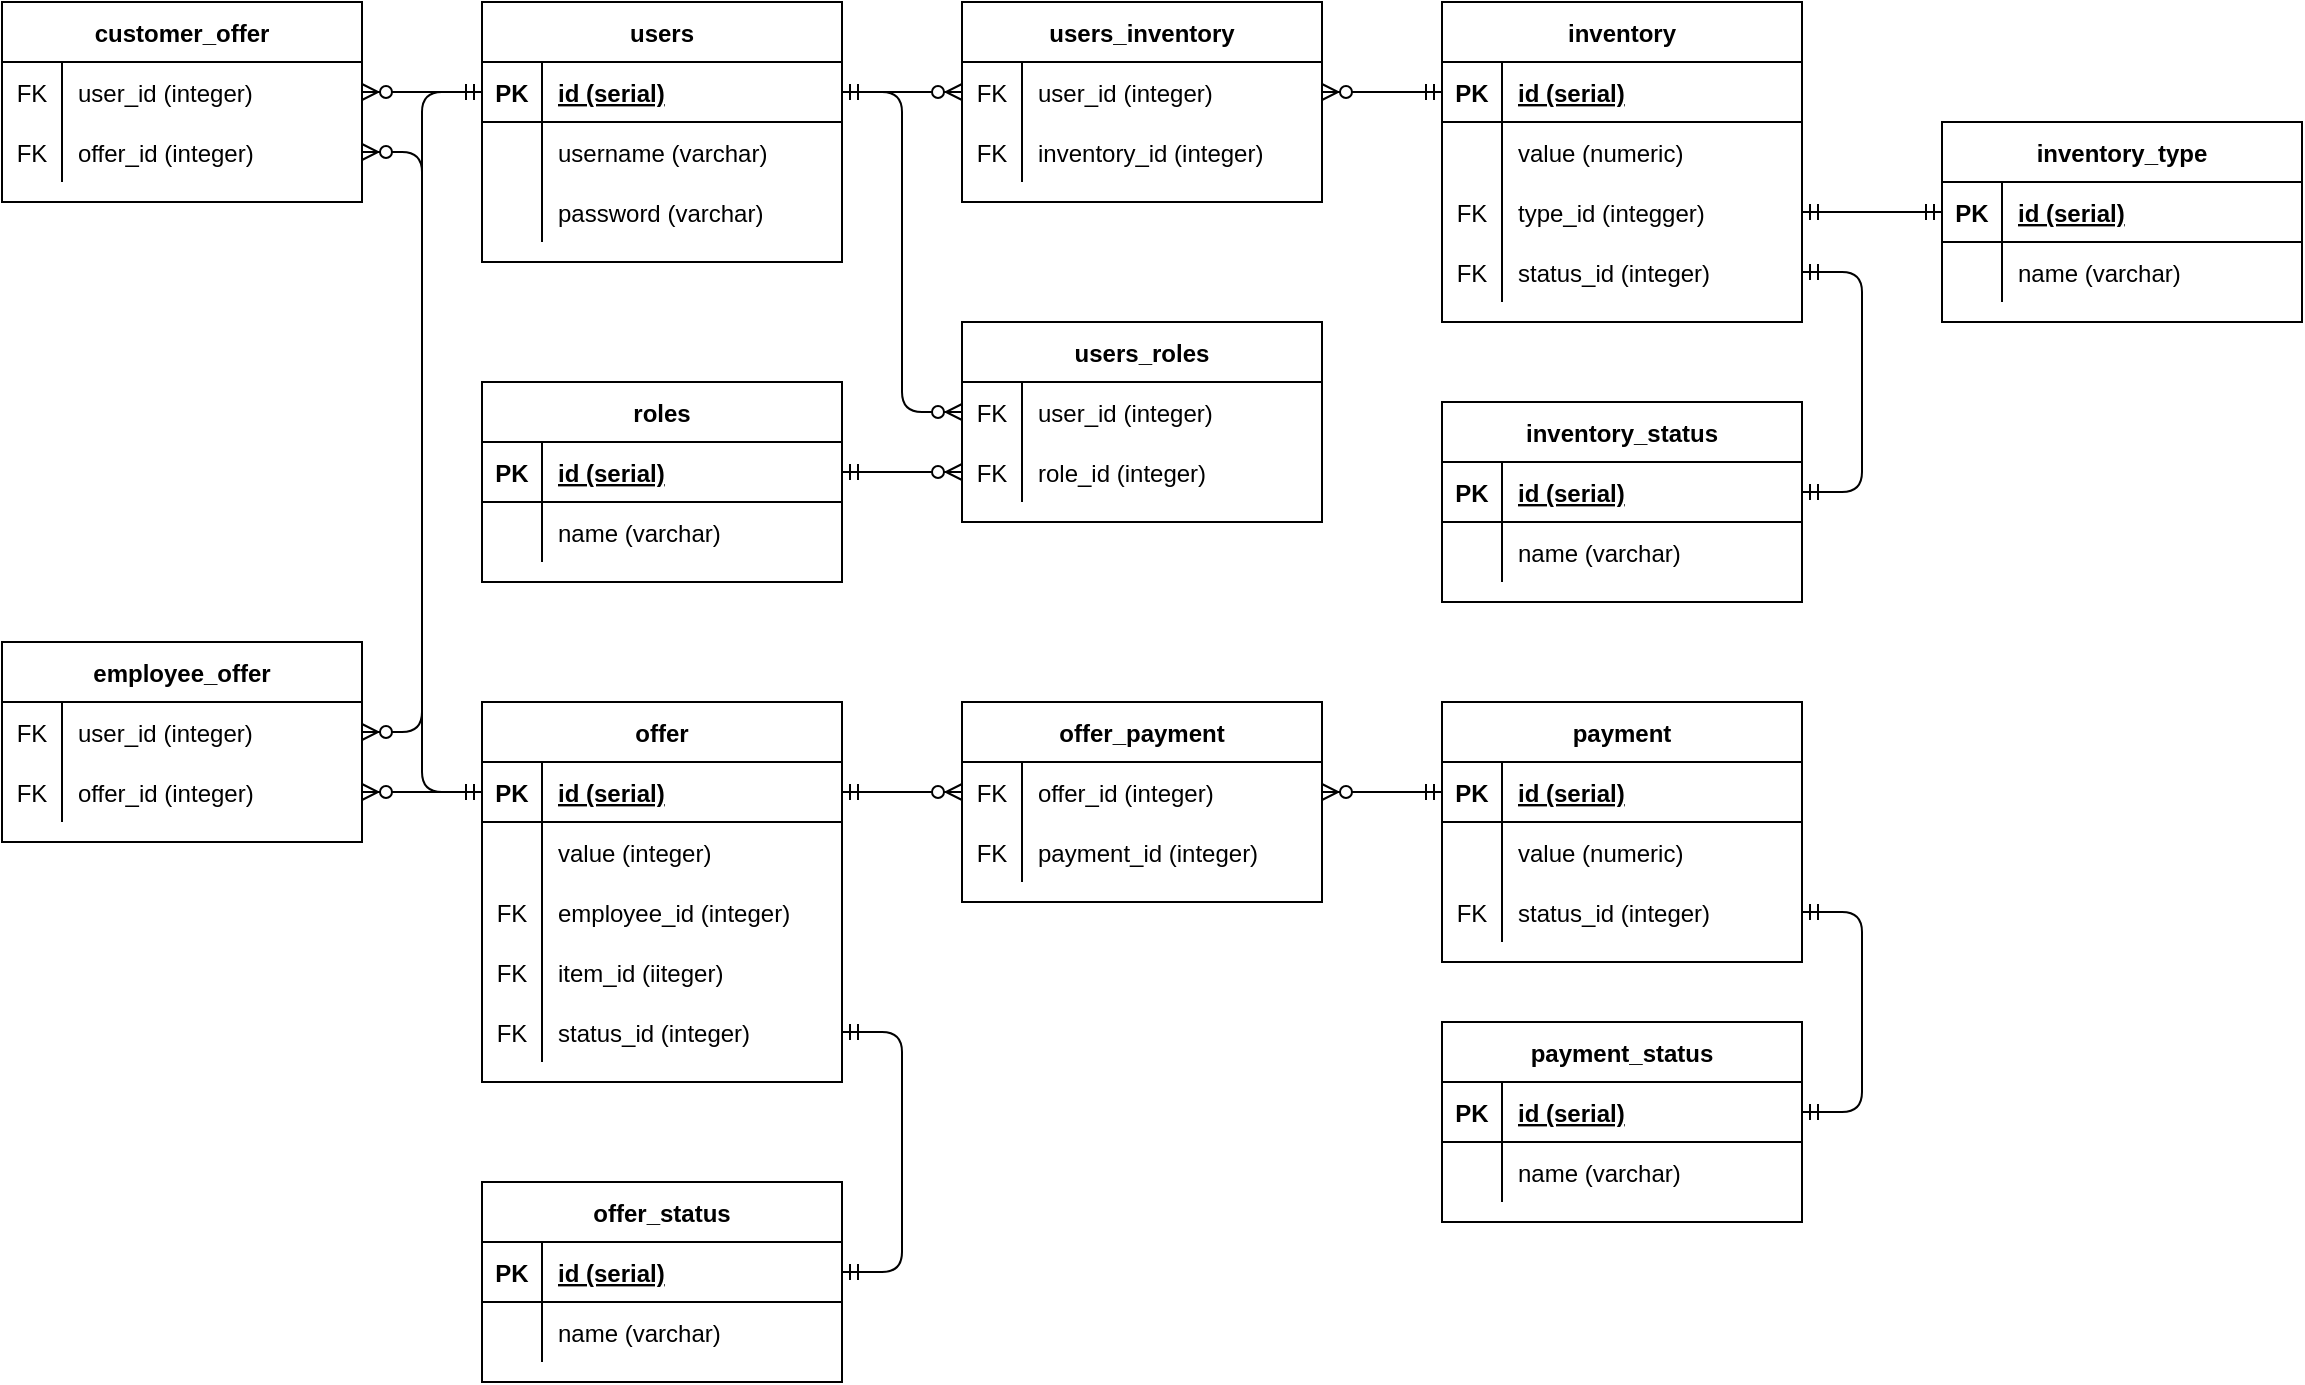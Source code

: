 <mxfile version="13.9.9" type="device"><diagram id="8Xgx1UKXCsYwZqs-Gq7B" name="Page-1"><mxGraphModel dx="2128" dy="995" grid="1" gridSize="10" guides="1" tooltips="1" connect="1" arrows="1" fold="1" page="1" pageScale="1" pageWidth="850" pageHeight="1100" math="0" shadow="0"><root><mxCell id="0"/><mxCell id="1" parent="0"/><mxCell id="dxDLZrmnJ3thYrJja7CT-1" value="users" style="shape=table;startSize=30;container=1;collapsible=1;childLayout=tableLayout;fixedRows=1;rowLines=0;fontStyle=1;align=center;resizeLast=1;" parent="1" vertex="1"><mxGeometry x="-160" y="40" width="180" height="130" as="geometry"/></mxCell><mxCell id="dxDLZrmnJ3thYrJja7CT-2" value="" style="shape=partialRectangle;collapsible=0;dropTarget=0;pointerEvents=0;fillColor=none;top=0;left=0;bottom=1;right=0;points=[[0,0.5],[1,0.5]];portConstraint=eastwest;" parent="dxDLZrmnJ3thYrJja7CT-1" vertex="1"><mxGeometry y="30" width="180" height="30" as="geometry"/></mxCell><mxCell id="dxDLZrmnJ3thYrJja7CT-3" value="PK" style="shape=partialRectangle;connectable=0;fillColor=none;top=0;left=0;bottom=0;right=0;fontStyle=1;overflow=hidden;" parent="dxDLZrmnJ3thYrJja7CT-2" vertex="1"><mxGeometry width="30" height="30" as="geometry"/></mxCell><mxCell id="dxDLZrmnJ3thYrJja7CT-4" value="id (serial)" style="shape=partialRectangle;connectable=0;fillColor=none;top=0;left=0;bottom=0;right=0;align=left;spacingLeft=6;fontStyle=5;overflow=hidden;" parent="dxDLZrmnJ3thYrJja7CT-2" vertex="1"><mxGeometry x="30" width="150" height="30" as="geometry"/></mxCell><mxCell id="dxDLZrmnJ3thYrJja7CT-5" value="" style="shape=partialRectangle;collapsible=0;dropTarget=0;pointerEvents=0;fillColor=none;top=0;left=0;bottom=0;right=0;points=[[0,0.5],[1,0.5]];portConstraint=eastwest;" parent="dxDLZrmnJ3thYrJja7CT-1" vertex="1"><mxGeometry y="60" width="180" height="30" as="geometry"/></mxCell><mxCell id="dxDLZrmnJ3thYrJja7CT-6" value="" style="shape=partialRectangle;connectable=0;fillColor=none;top=0;left=0;bottom=0;right=0;editable=1;overflow=hidden;" parent="dxDLZrmnJ3thYrJja7CT-5" vertex="1"><mxGeometry width="30" height="30" as="geometry"/></mxCell><mxCell id="dxDLZrmnJ3thYrJja7CT-7" value="username (varchar)" style="shape=partialRectangle;connectable=0;fillColor=none;top=0;left=0;bottom=0;right=0;align=left;spacingLeft=6;overflow=hidden;" parent="dxDLZrmnJ3thYrJja7CT-5" vertex="1"><mxGeometry x="30" width="150" height="30" as="geometry"/></mxCell><mxCell id="dxDLZrmnJ3thYrJja7CT-8" value="" style="shape=partialRectangle;collapsible=0;dropTarget=0;pointerEvents=0;fillColor=none;top=0;left=0;bottom=0;right=0;points=[[0,0.5],[1,0.5]];portConstraint=eastwest;" parent="dxDLZrmnJ3thYrJja7CT-1" vertex="1"><mxGeometry y="90" width="180" height="30" as="geometry"/></mxCell><mxCell id="dxDLZrmnJ3thYrJja7CT-9" value="" style="shape=partialRectangle;connectable=0;fillColor=none;top=0;left=0;bottom=0;right=0;editable=1;overflow=hidden;" parent="dxDLZrmnJ3thYrJja7CT-8" vertex="1"><mxGeometry width="30" height="30" as="geometry"/></mxCell><mxCell id="dxDLZrmnJ3thYrJja7CT-10" value="password (varchar)" style="shape=partialRectangle;connectable=0;fillColor=none;top=0;left=0;bottom=0;right=0;align=left;spacingLeft=6;overflow=hidden;" parent="dxDLZrmnJ3thYrJja7CT-8" vertex="1"><mxGeometry x="30" width="150" height="30" as="geometry"/></mxCell><mxCell id="dxDLZrmnJ3thYrJja7CT-14" value="inventory" style="shape=table;startSize=30;container=1;collapsible=1;childLayout=tableLayout;fixedRows=1;rowLines=0;fontStyle=1;align=center;resizeLast=1;" parent="1" vertex="1"><mxGeometry x="320" y="40" width="180" height="160" as="geometry"/></mxCell><mxCell id="dxDLZrmnJ3thYrJja7CT-15" value="" style="shape=partialRectangle;collapsible=0;dropTarget=0;pointerEvents=0;fillColor=none;top=0;left=0;bottom=1;right=0;points=[[0,0.5],[1,0.5]];portConstraint=eastwest;" parent="dxDLZrmnJ3thYrJja7CT-14" vertex="1"><mxGeometry y="30" width="180" height="30" as="geometry"/></mxCell><mxCell id="dxDLZrmnJ3thYrJja7CT-16" value="PK" style="shape=partialRectangle;connectable=0;fillColor=none;top=0;left=0;bottom=0;right=0;fontStyle=1;overflow=hidden;" parent="dxDLZrmnJ3thYrJja7CT-15" vertex="1"><mxGeometry width="30" height="30" as="geometry"/></mxCell><mxCell id="dxDLZrmnJ3thYrJja7CT-17" value="id (serial)" style="shape=partialRectangle;connectable=0;fillColor=none;top=0;left=0;bottom=0;right=0;align=left;spacingLeft=6;fontStyle=5;overflow=hidden;" parent="dxDLZrmnJ3thYrJja7CT-15" vertex="1"><mxGeometry x="30" width="150" height="30" as="geometry"/></mxCell><mxCell id="dxDLZrmnJ3thYrJja7CT-24" value="" style="shape=partialRectangle;collapsible=0;dropTarget=0;pointerEvents=0;fillColor=none;top=0;left=0;bottom=0;right=0;points=[[0,0.5],[1,0.5]];portConstraint=eastwest;" parent="dxDLZrmnJ3thYrJja7CT-14" vertex="1"><mxGeometry y="60" width="180" height="30" as="geometry"/></mxCell><mxCell id="dxDLZrmnJ3thYrJja7CT-25" value="" style="shape=partialRectangle;connectable=0;fillColor=none;top=0;left=0;bottom=0;right=0;editable=1;overflow=hidden;" parent="dxDLZrmnJ3thYrJja7CT-24" vertex="1"><mxGeometry width="30" height="30" as="geometry"/></mxCell><mxCell id="dxDLZrmnJ3thYrJja7CT-26" value="value (numeric)" style="shape=partialRectangle;connectable=0;fillColor=none;top=0;left=0;bottom=0;right=0;align=left;spacingLeft=6;overflow=hidden;" parent="dxDLZrmnJ3thYrJja7CT-24" vertex="1"><mxGeometry x="30" width="150" height="30" as="geometry"/></mxCell><mxCell id="dxDLZrmnJ3thYrJja7CT-18" value="" style="shape=partialRectangle;collapsible=0;dropTarget=0;pointerEvents=0;fillColor=none;top=0;left=0;bottom=0;right=0;points=[[0,0.5],[1,0.5]];portConstraint=eastwest;" parent="dxDLZrmnJ3thYrJja7CT-14" vertex="1"><mxGeometry y="90" width="180" height="30" as="geometry"/></mxCell><mxCell id="dxDLZrmnJ3thYrJja7CT-19" value="FK" style="shape=partialRectangle;connectable=0;fillColor=none;top=0;left=0;bottom=0;right=0;editable=1;overflow=hidden;" parent="dxDLZrmnJ3thYrJja7CT-18" vertex="1"><mxGeometry width="30" height="30" as="geometry"/></mxCell><mxCell id="dxDLZrmnJ3thYrJja7CT-20" value="type_id (integger)" style="shape=partialRectangle;connectable=0;fillColor=none;top=0;left=0;bottom=0;right=0;align=left;spacingLeft=6;overflow=hidden;" parent="dxDLZrmnJ3thYrJja7CT-18" vertex="1"><mxGeometry x="30" width="150" height="30" as="geometry"/></mxCell><mxCell id="dxDLZrmnJ3thYrJja7CT-191" value="" style="shape=partialRectangle;collapsible=0;dropTarget=0;pointerEvents=0;fillColor=none;top=0;left=0;bottom=0;right=0;points=[[0,0.5],[1,0.5]];portConstraint=eastwest;" parent="dxDLZrmnJ3thYrJja7CT-14" vertex="1"><mxGeometry y="120" width="180" height="30" as="geometry"/></mxCell><mxCell id="dxDLZrmnJ3thYrJja7CT-192" value="FK" style="shape=partialRectangle;connectable=0;fillColor=none;top=0;left=0;bottom=0;right=0;fontStyle=0;overflow=hidden;" parent="dxDLZrmnJ3thYrJja7CT-191" vertex="1"><mxGeometry width="30" height="30" as="geometry"/></mxCell><mxCell id="dxDLZrmnJ3thYrJja7CT-193" value="status_id (integer)" style="shape=partialRectangle;connectable=0;fillColor=none;top=0;left=0;bottom=0;right=0;align=left;spacingLeft=6;fontStyle=0;overflow=hidden;" parent="dxDLZrmnJ3thYrJja7CT-191" vertex="1"><mxGeometry x="30" width="150" height="30" as="geometry"/></mxCell><mxCell id="dxDLZrmnJ3thYrJja7CT-27" value="inventory_type" style="shape=table;startSize=30;container=1;collapsible=1;childLayout=tableLayout;fixedRows=1;rowLines=0;fontStyle=1;align=center;resizeLast=1;" parent="1" vertex="1"><mxGeometry x="570" y="100" width="180" height="100" as="geometry"/></mxCell><mxCell id="dxDLZrmnJ3thYrJja7CT-28" value="" style="shape=partialRectangle;collapsible=0;dropTarget=0;pointerEvents=0;fillColor=none;top=0;left=0;bottom=1;right=0;points=[[0,0.5],[1,0.5]];portConstraint=eastwest;" parent="dxDLZrmnJ3thYrJja7CT-27" vertex="1"><mxGeometry y="30" width="180" height="30" as="geometry"/></mxCell><mxCell id="dxDLZrmnJ3thYrJja7CT-29" value="PK" style="shape=partialRectangle;connectable=0;fillColor=none;top=0;left=0;bottom=0;right=0;fontStyle=1;overflow=hidden;" parent="dxDLZrmnJ3thYrJja7CT-28" vertex="1"><mxGeometry width="30" height="30" as="geometry"/></mxCell><mxCell id="dxDLZrmnJ3thYrJja7CT-30" value="id (serial)" style="shape=partialRectangle;connectable=0;fillColor=none;top=0;left=0;bottom=0;right=0;align=left;spacingLeft=6;fontStyle=5;overflow=hidden;" parent="dxDLZrmnJ3thYrJja7CT-28" vertex="1"><mxGeometry x="30" width="150" height="30" as="geometry"/></mxCell><mxCell id="dxDLZrmnJ3thYrJja7CT-31" value="" style="shape=partialRectangle;collapsible=0;dropTarget=0;pointerEvents=0;fillColor=none;top=0;left=0;bottom=0;right=0;points=[[0,0.5],[1,0.5]];portConstraint=eastwest;" parent="dxDLZrmnJ3thYrJja7CT-27" vertex="1"><mxGeometry y="60" width="180" height="30" as="geometry"/></mxCell><mxCell id="dxDLZrmnJ3thYrJja7CT-32" value="" style="shape=partialRectangle;connectable=0;fillColor=none;top=0;left=0;bottom=0;right=0;editable=1;overflow=hidden;" parent="dxDLZrmnJ3thYrJja7CT-31" vertex="1"><mxGeometry width="30" height="30" as="geometry"/></mxCell><mxCell id="dxDLZrmnJ3thYrJja7CT-33" value="name (varchar)" style="shape=partialRectangle;connectable=0;fillColor=none;top=0;left=0;bottom=0;right=0;align=left;spacingLeft=6;overflow=hidden;" parent="dxDLZrmnJ3thYrJja7CT-31" vertex="1"><mxGeometry x="30" width="150" height="30" as="geometry"/></mxCell><mxCell id="dxDLZrmnJ3thYrJja7CT-44" value="" style="edgeStyle=entityRelationEdgeStyle;fontSize=12;html=1;endArrow=ERmandOne;startArrow=ERmandOne;" parent="1" source="dxDLZrmnJ3thYrJja7CT-18" target="dxDLZrmnJ3thYrJja7CT-28" edge="1"><mxGeometry width="100" height="100" relative="1" as="geometry"><mxPoint x="570" y="340" as="sourcePoint"/><mxPoint x="670" y="240" as="targetPoint"/></mxGeometry></mxCell><mxCell id="dxDLZrmnJ3thYrJja7CT-78" value="roles" style="shape=table;startSize=30;container=1;collapsible=1;childLayout=tableLayout;fixedRows=1;rowLines=0;fontStyle=1;align=center;resizeLast=1;" parent="1" vertex="1"><mxGeometry x="-160" y="230" width="180" height="100" as="geometry"/></mxCell><mxCell id="dxDLZrmnJ3thYrJja7CT-79" value="" style="shape=partialRectangle;collapsible=0;dropTarget=0;pointerEvents=0;fillColor=none;top=0;left=0;bottom=1;right=0;points=[[0,0.5],[1,0.5]];portConstraint=eastwest;" parent="dxDLZrmnJ3thYrJja7CT-78" vertex="1"><mxGeometry y="30" width="180" height="30" as="geometry"/></mxCell><mxCell id="dxDLZrmnJ3thYrJja7CT-80" value="PK" style="shape=partialRectangle;connectable=0;fillColor=none;top=0;left=0;bottom=0;right=0;fontStyle=1;overflow=hidden;" parent="dxDLZrmnJ3thYrJja7CT-79" vertex="1"><mxGeometry width="30" height="30" as="geometry"/></mxCell><mxCell id="dxDLZrmnJ3thYrJja7CT-81" value="id (serial)" style="shape=partialRectangle;connectable=0;fillColor=none;top=0;left=0;bottom=0;right=0;align=left;spacingLeft=6;fontStyle=5;overflow=hidden;" parent="dxDLZrmnJ3thYrJja7CT-79" vertex="1"><mxGeometry x="30" width="150" height="30" as="geometry"/></mxCell><mxCell id="dxDLZrmnJ3thYrJja7CT-82" value="" style="shape=partialRectangle;collapsible=0;dropTarget=0;pointerEvents=0;fillColor=none;top=0;left=0;bottom=0;right=0;points=[[0,0.5],[1,0.5]];portConstraint=eastwest;" parent="dxDLZrmnJ3thYrJja7CT-78" vertex="1"><mxGeometry y="60" width="180" height="30" as="geometry"/></mxCell><mxCell id="dxDLZrmnJ3thYrJja7CT-83" value="" style="shape=partialRectangle;connectable=0;fillColor=none;top=0;left=0;bottom=0;right=0;editable=1;overflow=hidden;" parent="dxDLZrmnJ3thYrJja7CT-82" vertex="1"><mxGeometry width="30" height="30" as="geometry"/></mxCell><mxCell id="dxDLZrmnJ3thYrJja7CT-84" value="name (varchar)" style="shape=partialRectangle;connectable=0;fillColor=none;top=0;left=0;bottom=0;right=0;align=left;spacingLeft=6;overflow=hidden;" parent="dxDLZrmnJ3thYrJja7CT-82" vertex="1"><mxGeometry x="30" width="150" height="30" as="geometry"/></mxCell><mxCell id="dxDLZrmnJ3thYrJja7CT-91" value="offer" style="shape=table;startSize=30;container=1;collapsible=1;childLayout=tableLayout;fixedRows=1;rowLines=0;fontStyle=1;align=center;resizeLast=1;" parent="1" vertex="1"><mxGeometry x="-160" y="390" width="180" height="190" as="geometry"/></mxCell><mxCell id="dxDLZrmnJ3thYrJja7CT-92" value="" style="shape=partialRectangle;collapsible=0;dropTarget=0;pointerEvents=0;fillColor=none;top=0;left=0;bottom=1;right=0;points=[[0,0.5],[1,0.5]];portConstraint=eastwest;" parent="dxDLZrmnJ3thYrJja7CT-91" vertex="1"><mxGeometry y="30" width="180" height="30" as="geometry"/></mxCell><mxCell id="dxDLZrmnJ3thYrJja7CT-93" value="PK" style="shape=partialRectangle;connectable=0;fillColor=none;top=0;left=0;bottom=0;right=0;fontStyle=1;overflow=hidden;" parent="dxDLZrmnJ3thYrJja7CT-92" vertex="1"><mxGeometry width="30" height="30" as="geometry"/></mxCell><mxCell id="dxDLZrmnJ3thYrJja7CT-94" value="id (serial)" style="shape=partialRectangle;connectable=0;fillColor=none;top=0;left=0;bottom=0;right=0;align=left;spacingLeft=6;fontStyle=5;overflow=hidden;" parent="dxDLZrmnJ3thYrJja7CT-92" vertex="1"><mxGeometry x="30" width="150" height="30" as="geometry"/></mxCell><mxCell id="dxDLZrmnJ3thYrJja7CT-105" value="" style="shape=partialRectangle;collapsible=0;dropTarget=0;pointerEvents=0;fillColor=none;top=0;left=0;bottom=0;right=0;points=[[0,0.5],[1,0.5]];portConstraint=eastwest;" parent="dxDLZrmnJ3thYrJja7CT-91" vertex="1"><mxGeometry y="60" width="180" height="30" as="geometry"/></mxCell><mxCell id="dxDLZrmnJ3thYrJja7CT-106" value="" style="shape=partialRectangle;connectable=0;fillColor=none;top=0;left=0;bottom=0;right=0;fontStyle=0;overflow=hidden;" parent="dxDLZrmnJ3thYrJja7CT-105" vertex="1"><mxGeometry width="30" height="30" as="geometry"/></mxCell><mxCell id="dxDLZrmnJ3thYrJja7CT-107" value="value (integer)" style="shape=partialRectangle;connectable=0;fillColor=none;top=0;left=0;bottom=0;right=0;align=left;spacingLeft=6;fontStyle=0;overflow=hidden;" parent="dxDLZrmnJ3thYrJja7CT-105" vertex="1"><mxGeometry x="30" width="150" height="30" as="geometry"/></mxCell><mxCell id="dxDLZrmnJ3thYrJja7CT-95" value="" style="shape=partialRectangle;collapsible=0;dropTarget=0;pointerEvents=0;fillColor=none;top=0;left=0;bottom=0;right=0;points=[[0,0.5],[1,0.5]];portConstraint=eastwest;" parent="dxDLZrmnJ3thYrJja7CT-91" vertex="1"><mxGeometry y="90" width="180" height="30" as="geometry"/></mxCell><mxCell id="dxDLZrmnJ3thYrJja7CT-96" value="FK" style="shape=partialRectangle;connectable=0;fillColor=none;top=0;left=0;bottom=0;right=0;editable=1;overflow=hidden;" parent="dxDLZrmnJ3thYrJja7CT-95" vertex="1"><mxGeometry width="30" height="30" as="geometry"/></mxCell><mxCell id="dxDLZrmnJ3thYrJja7CT-97" value="employee_id (integer)" style="shape=partialRectangle;connectable=0;fillColor=none;top=0;left=0;bottom=0;right=0;align=left;spacingLeft=6;overflow=hidden;" parent="dxDLZrmnJ3thYrJja7CT-95" vertex="1"><mxGeometry x="30" width="150" height="30" as="geometry"/></mxCell><mxCell id="dxDLZrmnJ3thYrJja7CT-98" value="" style="shape=partialRectangle;collapsible=0;dropTarget=0;pointerEvents=0;fillColor=none;top=0;left=0;bottom=0;right=0;points=[[0,0.5],[1,0.5]];portConstraint=eastwest;" parent="dxDLZrmnJ3thYrJja7CT-91" vertex="1"><mxGeometry y="120" width="180" height="30" as="geometry"/></mxCell><mxCell id="dxDLZrmnJ3thYrJja7CT-99" value="FK" style="shape=partialRectangle;connectable=0;fillColor=none;top=0;left=0;bottom=0;right=0;editable=1;overflow=hidden;" parent="dxDLZrmnJ3thYrJja7CT-98" vertex="1"><mxGeometry width="30" height="30" as="geometry"/></mxCell><mxCell id="dxDLZrmnJ3thYrJja7CT-100" value="item_id (iiteger)" style="shape=partialRectangle;connectable=0;fillColor=none;top=0;left=0;bottom=0;right=0;align=left;spacingLeft=6;overflow=hidden;" parent="dxDLZrmnJ3thYrJja7CT-98" vertex="1"><mxGeometry x="30" width="150" height="30" as="geometry"/></mxCell><mxCell id="dxDLZrmnJ3thYrJja7CT-134" value="" style="shape=partialRectangle;collapsible=0;dropTarget=0;pointerEvents=0;fillColor=none;top=0;left=0;bottom=0;right=0;points=[[0,0.5],[1,0.5]];portConstraint=eastwest;" parent="dxDLZrmnJ3thYrJja7CT-91" vertex="1"><mxGeometry y="150" width="180" height="30" as="geometry"/></mxCell><mxCell id="dxDLZrmnJ3thYrJja7CT-135" value="FK" style="shape=partialRectangle;connectable=0;fillColor=none;top=0;left=0;bottom=0;right=0;fontStyle=0;overflow=hidden;" parent="dxDLZrmnJ3thYrJja7CT-134" vertex="1"><mxGeometry width="30" height="30" as="geometry"/></mxCell><mxCell id="dxDLZrmnJ3thYrJja7CT-136" value="status_id (integer)" style="shape=partialRectangle;connectable=0;fillColor=none;top=0;left=0;bottom=0;right=0;align=left;spacingLeft=6;fontStyle=0;overflow=hidden;" parent="dxDLZrmnJ3thYrJja7CT-134" vertex="1"><mxGeometry x="30" width="150" height="30" as="geometry"/></mxCell><mxCell id="dxDLZrmnJ3thYrJja7CT-108" value="payment" style="shape=table;startSize=30;container=1;collapsible=1;childLayout=tableLayout;fixedRows=1;rowLines=0;fontStyle=1;align=center;resizeLast=1;" parent="1" vertex="1"><mxGeometry x="320" y="390" width="180" height="130" as="geometry"/></mxCell><mxCell id="dxDLZrmnJ3thYrJja7CT-109" value="" style="shape=partialRectangle;collapsible=0;dropTarget=0;pointerEvents=0;fillColor=none;top=0;left=0;bottom=1;right=0;points=[[0,0.5],[1,0.5]];portConstraint=eastwest;" parent="dxDLZrmnJ3thYrJja7CT-108" vertex="1"><mxGeometry y="30" width="180" height="30" as="geometry"/></mxCell><mxCell id="dxDLZrmnJ3thYrJja7CT-110" value="PK" style="shape=partialRectangle;connectable=0;fillColor=none;top=0;left=0;bottom=0;right=0;fontStyle=1;overflow=hidden;" parent="dxDLZrmnJ3thYrJja7CT-109" vertex="1"><mxGeometry width="30" height="30" as="geometry"/></mxCell><mxCell id="dxDLZrmnJ3thYrJja7CT-111" value="id (serial)" style="shape=partialRectangle;connectable=0;fillColor=none;top=0;left=0;bottom=0;right=0;align=left;spacingLeft=6;fontStyle=5;overflow=hidden;" parent="dxDLZrmnJ3thYrJja7CT-109" vertex="1"><mxGeometry x="30" width="150" height="30" as="geometry"/></mxCell><mxCell id="dxDLZrmnJ3thYrJja7CT-115" value="" style="shape=partialRectangle;collapsible=0;dropTarget=0;pointerEvents=0;fillColor=none;top=0;left=0;bottom=0;right=0;points=[[0,0.5],[1,0.5]];portConstraint=eastwest;" parent="dxDLZrmnJ3thYrJja7CT-108" vertex="1"><mxGeometry y="60" width="180" height="30" as="geometry"/></mxCell><mxCell id="dxDLZrmnJ3thYrJja7CT-116" value="" style="shape=partialRectangle;connectable=0;fillColor=none;top=0;left=0;bottom=0;right=0;editable=1;overflow=hidden;" parent="dxDLZrmnJ3thYrJja7CT-115" vertex="1"><mxGeometry width="30" height="30" as="geometry"/></mxCell><mxCell id="dxDLZrmnJ3thYrJja7CT-117" value="value (numeric)" style="shape=partialRectangle;connectable=0;fillColor=none;top=0;left=0;bottom=0;right=0;align=left;spacingLeft=6;overflow=hidden;" parent="dxDLZrmnJ3thYrJja7CT-115" vertex="1"><mxGeometry x="30" width="150" height="30" as="geometry"/></mxCell><mxCell id="dxDLZrmnJ3thYrJja7CT-170" value="" style="shape=partialRectangle;collapsible=0;dropTarget=0;pointerEvents=0;fillColor=none;top=0;left=0;bottom=0;right=0;points=[[0,0.5],[1,0.5]];portConstraint=eastwest;" parent="dxDLZrmnJ3thYrJja7CT-108" vertex="1"><mxGeometry y="90" width="180" height="30" as="geometry"/></mxCell><mxCell id="dxDLZrmnJ3thYrJja7CT-171" value="FK" style="shape=partialRectangle;connectable=0;fillColor=none;top=0;left=0;bottom=0;right=0;fontStyle=0;overflow=hidden;" parent="dxDLZrmnJ3thYrJja7CT-170" vertex="1"><mxGeometry width="30" height="30" as="geometry"/></mxCell><mxCell id="dxDLZrmnJ3thYrJja7CT-172" value="status_id (integer)" style="shape=partialRectangle;connectable=0;fillColor=none;top=0;left=0;bottom=0;right=0;align=left;spacingLeft=6;fontStyle=0;overflow=hidden;" parent="dxDLZrmnJ3thYrJja7CT-170" vertex="1"><mxGeometry x="30" width="150" height="30" as="geometry"/></mxCell><mxCell id="dxDLZrmnJ3thYrJja7CT-121" value="offer_status" style="shape=table;startSize=30;container=1;collapsible=1;childLayout=tableLayout;fixedRows=1;rowLines=0;fontStyle=1;align=center;resizeLast=1;" parent="1" vertex="1"><mxGeometry x="-160" y="630" width="180" height="100" as="geometry"/></mxCell><mxCell id="dxDLZrmnJ3thYrJja7CT-122" value="" style="shape=partialRectangle;collapsible=0;dropTarget=0;pointerEvents=0;fillColor=none;top=0;left=0;bottom=1;right=0;points=[[0,0.5],[1,0.5]];portConstraint=eastwest;" parent="dxDLZrmnJ3thYrJja7CT-121" vertex="1"><mxGeometry y="30" width="180" height="30" as="geometry"/></mxCell><mxCell id="dxDLZrmnJ3thYrJja7CT-123" value="PK" style="shape=partialRectangle;connectable=0;fillColor=none;top=0;left=0;bottom=0;right=0;fontStyle=1;overflow=hidden;" parent="dxDLZrmnJ3thYrJja7CT-122" vertex="1"><mxGeometry width="30" height="30" as="geometry"/></mxCell><mxCell id="dxDLZrmnJ3thYrJja7CT-124" value="id (serial)" style="shape=partialRectangle;connectable=0;fillColor=none;top=0;left=0;bottom=0;right=0;align=left;spacingLeft=6;fontStyle=5;overflow=hidden;" parent="dxDLZrmnJ3thYrJja7CT-122" vertex="1"><mxGeometry x="30" width="150" height="30" as="geometry"/></mxCell><mxCell id="dxDLZrmnJ3thYrJja7CT-125" value="" style="shape=partialRectangle;collapsible=0;dropTarget=0;pointerEvents=0;fillColor=none;top=0;left=0;bottom=0;right=0;points=[[0,0.5],[1,0.5]];portConstraint=eastwest;" parent="dxDLZrmnJ3thYrJja7CT-121" vertex="1"><mxGeometry y="60" width="180" height="30" as="geometry"/></mxCell><mxCell id="dxDLZrmnJ3thYrJja7CT-126" value="" style="shape=partialRectangle;connectable=0;fillColor=none;top=0;left=0;bottom=0;right=0;editable=1;overflow=hidden;" parent="dxDLZrmnJ3thYrJja7CT-125" vertex="1"><mxGeometry width="30" height="30" as="geometry"/></mxCell><mxCell id="dxDLZrmnJ3thYrJja7CT-127" value="name (varchar)" style="shape=partialRectangle;connectable=0;fillColor=none;top=0;left=0;bottom=0;right=0;align=left;spacingLeft=6;overflow=hidden;" parent="dxDLZrmnJ3thYrJja7CT-125" vertex="1"><mxGeometry x="30" width="150" height="30" as="geometry"/></mxCell><mxCell id="dxDLZrmnJ3thYrJja7CT-137" value="" style="edgeStyle=entityRelationEdgeStyle;fontSize=12;html=1;endArrow=ERmandOne;startArrow=ERmandOne;" parent="1" source="dxDLZrmnJ3thYrJja7CT-122" target="dxDLZrmnJ3thYrJja7CT-134" edge="1"><mxGeometry width="100" height="100" relative="1" as="geometry"><mxPoint x="100" y="690" as="sourcePoint"/><mxPoint x="200" y="590" as="targetPoint"/></mxGeometry></mxCell><mxCell id="dxDLZrmnJ3thYrJja7CT-138" value="users_roles" style="shape=table;startSize=30;container=1;collapsible=1;childLayout=tableLayout;fixedRows=1;rowLines=0;fontStyle=1;align=center;resizeLast=1;" parent="1" vertex="1"><mxGeometry x="80" y="200" width="180" height="100" as="geometry"><mxRectangle x="240" y="160" width="90" height="30" as="alternateBounds"/></mxGeometry></mxCell><mxCell id="dxDLZrmnJ3thYrJja7CT-142" value="" style="shape=partialRectangle;collapsible=0;dropTarget=0;pointerEvents=0;fillColor=none;top=0;left=0;bottom=0;right=0;points=[[0,0.5],[1,0.5]];portConstraint=eastwest;" parent="dxDLZrmnJ3thYrJja7CT-138" vertex="1"><mxGeometry y="30" width="180" height="30" as="geometry"/></mxCell><mxCell id="dxDLZrmnJ3thYrJja7CT-143" value="FK" style="shape=partialRectangle;connectable=0;fillColor=none;top=0;left=0;bottom=0;right=0;editable=1;overflow=hidden;" parent="dxDLZrmnJ3thYrJja7CT-142" vertex="1"><mxGeometry width="30" height="30" as="geometry"/></mxCell><mxCell id="dxDLZrmnJ3thYrJja7CT-144" value="user_id (integer)" style="shape=partialRectangle;connectable=0;fillColor=none;top=0;left=0;bottom=0;right=0;align=left;spacingLeft=6;overflow=hidden;" parent="dxDLZrmnJ3thYrJja7CT-142" vertex="1"><mxGeometry x="30" width="150" height="30" as="geometry"/></mxCell><mxCell id="dxDLZrmnJ3thYrJja7CT-145" value="" style="shape=partialRectangle;collapsible=0;dropTarget=0;pointerEvents=0;fillColor=none;top=0;left=0;bottom=0;right=0;points=[[0,0.5],[1,0.5]];portConstraint=eastwest;" parent="dxDLZrmnJ3thYrJja7CT-138" vertex="1"><mxGeometry y="60" width="180" height="30" as="geometry"/></mxCell><mxCell id="dxDLZrmnJ3thYrJja7CT-146" value="FK" style="shape=partialRectangle;connectable=0;fillColor=none;top=0;left=0;bottom=0;right=0;editable=1;overflow=hidden;" parent="dxDLZrmnJ3thYrJja7CT-145" vertex="1"><mxGeometry width="30" height="30" as="geometry"/></mxCell><mxCell id="dxDLZrmnJ3thYrJja7CT-147" value="role_id (integer)" style="shape=partialRectangle;connectable=0;fillColor=none;top=0;left=0;bottom=0;right=0;align=left;spacingLeft=6;overflow=hidden;" parent="dxDLZrmnJ3thYrJja7CT-145" vertex="1"><mxGeometry x="30" width="150" height="30" as="geometry"/></mxCell><mxCell id="dxDLZrmnJ3thYrJja7CT-153" value="users_inventory" style="shape=table;startSize=30;container=1;collapsible=1;childLayout=tableLayout;fixedRows=1;rowLines=0;fontStyle=1;align=center;resizeLast=1;" parent="1" vertex="1"><mxGeometry x="80" y="40" width="180" height="100" as="geometry"/></mxCell><mxCell id="dxDLZrmnJ3thYrJja7CT-154" value="" style="shape=partialRectangle;collapsible=0;dropTarget=0;pointerEvents=0;fillColor=none;top=0;left=0;bottom=0;right=0;points=[[0,0.5],[1,0.5]];portConstraint=eastwest;" parent="dxDLZrmnJ3thYrJja7CT-153" vertex="1"><mxGeometry y="30" width="180" height="30" as="geometry"/></mxCell><mxCell id="dxDLZrmnJ3thYrJja7CT-155" value="FK" style="shape=partialRectangle;connectable=0;fillColor=none;top=0;left=0;bottom=0;right=0;editable=1;overflow=hidden;" parent="dxDLZrmnJ3thYrJja7CT-154" vertex="1"><mxGeometry width="30" height="30" as="geometry"/></mxCell><mxCell id="dxDLZrmnJ3thYrJja7CT-156" value="user_id (integer)" style="shape=partialRectangle;connectable=0;fillColor=none;top=0;left=0;bottom=0;right=0;align=left;spacingLeft=6;overflow=hidden;" parent="dxDLZrmnJ3thYrJja7CT-154" vertex="1"><mxGeometry x="30" width="150" height="30" as="geometry"/></mxCell><mxCell id="dxDLZrmnJ3thYrJja7CT-157" value="" style="shape=partialRectangle;collapsible=0;dropTarget=0;pointerEvents=0;fillColor=none;top=0;left=0;bottom=0;right=0;points=[[0,0.5],[1,0.5]];portConstraint=eastwest;" parent="dxDLZrmnJ3thYrJja7CT-153" vertex="1"><mxGeometry y="60" width="180" height="30" as="geometry"/></mxCell><mxCell id="dxDLZrmnJ3thYrJja7CT-158" value="FK" style="shape=partialRectangle;connectable=0;fillColor=none;top=0;left=0;bottom=0;right=0;editable=1;overflow=hidden;" parent="dxDLZrmnJ3thYrJja7CT-157" vertex="1"><mxGeometry width="30" height="30" as="geometry"/></mxCell><mxCell id="dxDLZrmnJ3thYrJja7CT-159" value="inventory_id (integer)" style="shape=partialRectangle;connectable=0;fillColor=none;top=0;left=0;bottom=0;right=0;align=left;spacingLeft=6;overflow=hidden;" parent="dxDLZrmnJ3thYrJja7CT-157" vertex="1"><mxGeometry x="30" width="150" height="30" as="geometry"/></mxCell><mxCell id="dxDLZrmnJ3thYrJja7CT-162" value="payment_status" style="shape=table;startSize=30;container=1;collapsible=1;childLayout=tableLayout;fixedRows=1;rowLines=0;fontStyle=1;align=center;resizeLast=1;" parent="1" vertex="1"><mxGeometry x="320" y="550" width="180" height="100" as="geometry"/></mxCell><mxCell id="dxDLZrmnJ3thYrJja7CT-163" value="" style="shape=partialRectangle;collapsible=0;dropTarget=0;pointerEvents=0;fillColor=none;top=0;left=0;bottom=1;right=0;points=[[0,0.5],[1,0.5]];portConstraint=eastwest;" parent="dxDLZrmnJ3thYrJja7CT-162" vertex="1"><mxGeometry y="30" width="180" height="30" as="geometry"/></mxCell><mxCell id="dxDLZrmnJ3thYrJja7CT-164" value="PK" style="shape=partialRectangle;connectable=0;fillColor=none;top=0;left=0;bottom=0;right=0;fontStyle=1;overflow=hidden;" parent="dxDLZrmnJ3thYrJja7CT-163" vertex="1"><mxGeometry width="30" height="30" as="geometry"/></mxCell><mxCell id="dxDLZrmnJ3thYrJja7CT-165" value="id (serial)" style="shape=partialRectangle;connectable=0;fillColor=none;top=0;left=0;bottom=0;right=0;align=left;spacingLeft=6;fontStyle=5;overflow=hidden;" parent="dxDLZrmnJ3thYrJja7CT-163" vertex="1"><mxGeometry x="30" width="150" height="30" as="geometry"/></mxCell><mxCell id="dxDLZrmnJ3thYrJja7CT-166" value="" style="shape=partialRectangle;collapsible=0;dropTarget=0;pointerEvents=0;fillColor=none;top=0;left=0;bottom=0;right=0;points=[[0,0.5],[1,0.5]];portConstraint=eastwest;" parent="dxDLZrmnJ3thYrJja7CT-162" vertex="1"><mxGeometry y="60" width="180" height="30" as="geometry"/></mxCell><mxCell id="dxDLZrmnJ3thYrJja7CT-167" value="" style="shape=partialRectangle;connectable=0;fillColor=none;top=0;left=0;bottom=0;right=0;editable=1;overflow=hidden;" parent="dxDLZrmnJ3thYrJja7CT-166" vertex="1"><mxGeometry width="30" height="30" as="geometry"/></mxCell><mxCell id="dxDLZrmnJ3thYrJja7CT-168" value="name (varchar)" style="shape=partialRectangle;connectable=0;fillColor=none;top=0;left=0;bottom=0;right=0;align=left;spacingLeft=6;overflow=hidden;" parent="dxDLZrmnJ3thYrJja7CT-166" vertex="1"><mxGeometry x="30" width="150" height="30" as="geometry"/></mxCell><mxCell id="dxDLZrmnJ3thYrJja7CT-169" value="" style="edgeStyle=entityRelationEdgeStyle;fontSize=12;html=1;endArrow=ERmandOne;startArrow=ERmandOne;" parent="1" source="dxDLZrmnJ3thYrJja7CT-163" target="dxDLZrmnJ3thYrJja7CT-170" edge="1"><mxGeometry width="100" height="100" relative="1" as="geometry"><mxPoint x="500" y="590" as="sourcePoint"/><mxPoint x="560" y="450" as="targetPoint"/></mxGeometry></mxCell><mxCell id="dxDLZrmnJ3thYrJja7CT-174" value="inventory_status" style="shape=table;startSize=30;container=1;collapsible=1;childLayout=tableLayout;fixedRows=1;rowLines=0;fontStyle=1;align=center;resizeLast=1;" parent="1" vertex="1"><mxGeometry x="320" y="240" width="180" height="100" as="geometry"/></mxCell><mxCell id="dxDLZrmnJ3thYrJja7CT-175" value="" style="shape=partialRectangle;collapsible=0;dropTarget=0;pointerEvents=0;fillColor=none;top=0;left=0;bottom=1;right=0;points=[[0,0.5],[1,0.5]];portConstraint=eastwest;" parent="dxDLZrmnJ3thYrJja7CT-174" vertex="1"><mxGeometry y="30" width="180" height="30" as="geometry"/></mxCell><mxCell id="dxDLZrmnJ3thYrJja7CT-176" value="PK" style="shape=partialRectangle;connectable=0;fillColor=none;top=0;left=0;bottom=0;right=0;fontStyle=1;overflow=hidden;" parent="dxDLZrmnJ3thYrJja7CT-175" vertex="1"><mxGeometry width="30" height="30" as="geometry"/></mxCell><mxCell id="dxDLZrmnJ3thYrJja7CT-177" value="id (serial)" style="shape=partialRectangle;connectable=0;fillColor=none;top=0;left=0;bottom=0;right=0;align=left;spacingLeft=6;fontStyle=5;overflow=hidden;" parent="dxDLZrmnJ3thYrJja7CT-175" vertex="1"><mxGeometry x="30" width="150" height="30" as="geometry"/></mxCell><mxCell id="dxDLZrmnJ3thYrJja7CT-178" value="" style="shape=partialRectangle;collapsible=0;dropTarget=0;pointerEvents=0;fillColor=none;top=0;left=0;bottom=0;right=0;points=[[0,0.5],[1,0.5]];portConstraint=eastwest;" parent="dxDLZrmnJ3thYrJja7CT-174" vertex="1"><mxGeometry y="60" width="180" height="30" as="geometry"/></mxCell><mxCell id="dxDLZrmnJ3thYrJja7CT-179" value="" style="shape=partialRectangle;connectable=0;fillColor=none;top=0;left=0;bottom=0;right=0;editable=1;overflow=hidden;" parent="dxDLZrmnJ3thYrJja7CT-178" vertex="1"><mxGeometry width="30" height="30" as="geometry"/></mxCell><mxCell id="dxDLZrmnJ3thYrJja7CT-180" value="name (varchar)" style="shape=partialRectangle;connectable=0;fillColor=none;top=0;left=0;bottom=0;right=0;align=left;spacingLeft=6;overflow=hidden;" parent="dxDLZrmnJ3thYrJja7CT-178" vertex="1"><mxGeometry x="30" width="150" height="30" as="geometry"/></mxCell><mxCell id="dxDLZrmnJ3thYrJja7CT-194" value="" style="edgeStyle=entityRelationEdgeStyle;fontSize=12;html=1;endArrow=ERmandOne;startArrow=ERmandOne;" parent="1" source="dxDLZrmnJ3thYrJja7CT-175" target="dxDLZrmnJ3thYrJja7CT-191" edge="1"><mxGeometry width="100" height="100" relative="1" as="geometry"><mxPoint x="520" y="340" as="sourcePoint"/><mxPoint x="620" y="240" as="targetPoint"/></mxGeometry></mxCell><mxCell id="-hMgsIUaBeqqBrCQ78nR-1" value="offer_payment" style="shape=table;startSize=30;container=1;collapsible=1;childLayout=tableLayout;fixedRows=1;rowLines=0;fontStyle=1;align=center;resizeLast=1;" parent="1" vertex="1"><mxGeometry x="80" y="390" width="180" height="100" as="geometry"><mxRectangle x="240" y="160" width="90" height="30" as="alternateBounds"/></mxGeometry></mxCell><mxCell id="-hMgsIUaBeqqBrCQ78nR-2" value="" style="shape=partialRectangle;collapsible=0;dropTarget=0;pointerEvents=0;fillColor=none;top=0;left=0;bottom=0;right=0;points=[[0,0.5],[1,0.5]];portConstraint=eastwest;" parent="-hMgsIUaBeqqBrCQ78nR-1" vertex="1"><mxGeometry y="30" width="180" height="30" as="geometry"/></mxCell><mxCell id="-hMgsIUaBeqqBrCQ78nR-3" value="FK" style="shape=partialRectangle;connectable=0;fillColor=none;top=0;left=0;bottom=0;right=0;editable=1;overflow=hidden;" parent="-hMgsIUaBeqqBrCQ78nR-2" vertex="1"><mxGeometry width="30" height="30" as="geometry"/></mxCell><mxCell id="-hMgsIUaBeqqBrCQ78nR-4" value="offer_id (integer)" style="shape=partialRectangle;connectable=0;fillColor=none;top=0;left=0;bottom=0;right=0;align=left;spacingLeft=6;overflow=hidden;" parent="-hMgsIUaBeqqBrCQ78nR-2" vertex="1"><mxGeometry x="30" width="150" height="30" as="geometry"/></mxCell><mxCell id="-hMgsIUaBeqqBrCQ78nR-5" value="" style="shape=partialRectangle;collapsible=0;dropTarget=0;pointerEvents=0;fillColor=none;top=0;left=0;bottom=0;right=0;points=[[0,0.5],[1,0.5]];portConstraint=eastwest;" parent="-hMgsIUaBeqqBrCQ78nR-1" vertex="1"><mxGeometry y="60" width="180" height="30" as="geometry"/></mxCell><mxCell id="-hMgsIUaBeqqBrCQ78nR-6" value="FK" style="shape=partialRectangle;connectable=0;fillColor=none;top=0;left=0;bottom=0;right=0;editable=1;overflow=hidden;" parent="-hMgsIUaBeqqBrCQ78nR-5" vertex="1"><mxGeometry width="30" height="30" as="geometry"/></mxCell><mxCell id="-hMgsIUaBeqqBrCQ78nR-7" value="payment_id (integer)" style="shape=partialRectangle;connectable=0;fillColor=none;top=0;left=0;bottom=0;right=0;align=left;spacingLeft=6;overflow=hidden;" parent="-hMgsIUaBeqqBrCQ78nR-5" vertex="1"><mxGeometry x="30" width="150" height="30" as="geometry"/></mxCell><mxCell id="G0TiiO35H3gnk4Me50K8-1" value="customer_offer" style="shape=table;startSize=30;container=1;collapsible=1;childLayout=tableLayout;fixedRows=1;rowLines=0;fontStyle=1;align=center;resizeLast=1;" vertex="1" parent="1"><mxGeometry x="-400" y="40" width="180" height="100" as="geometry"><mxRectangle x="240" y="160" width="90" height="30" as="alternateBounds"/></mxGeometry></mxCell><mxCell id="G0TiiO35H3gnk4Me50K8-2" value="" style="shape=partialRectangle;collapsible=0;dropTarget=0;pointerEvents=0;fillColor=none;top=0;left=0;bottom=0;right=0;points=[[0,0.5],[1,0.5]];portConstraint=eastwest;" vertex="1" parent="G0TiiO35H3gnk4Me50K8-1"><mxGeometry y="30" width="180" height="30" as="geometry"/></mxCell><mxCell id="G0TiiO35H3gnk4Me50K8-3" value="FK" style="shape=partialRectangle;connectable=0;fillColor=none;top=0;left=0;bottom=0;right=0;editable=1;overflow=hidden;" vertex="1" parent="G0TiiO35H3gnk4Me50K8-2"><mxGeometry width="30" height="30" as="geometry"/></mxCell><mxCell id="G0TiiO35H3gnk4Me50K8-4" value="user_id (integer)" style="shape=partialRectangle;connectable=0;fillColor=none;top=0;left=0;bottom=0;right=0;align=left;spacingLeft=6;overflow=hidden;" vertex="1" parent="G0TiiO35H3gnk4Me50K8-2"><mxGeometry x="30" width="150" height="30" as="geometry"/></mxCell><mxCell id="G0TiiO35H3gnk4Me50K8-5" value="" style="shape=partialRectangle;collapsible=0;dropTarget=0;pointerEvents=0;fillColor=none;top=0;left=0;bottom=0;right=0;points=[[0,0.5],[1,0.5]];portConstraint=eastwest;" vertex="1" parent="G0TiiO35H3gnk4Me50K8-1"><mxGeometry y="60" width="180" height="30" as="geometry"/></mxCell><mxCell id="G0TiiO35H3gnk4Me50K8-6" value="FK" style="shape=partialRectangle;connectable=0;fillColor=none;top=0;left=0;bottom=0;right=0;editable=1;overflow=hidden;" vertex="1" parent="G0TiiO35H3gnk4Me50K8-5"><mxGeometry width="30" height="30" as="geometry"/></mxCell><mxCell id="G0TiiO35H3gnk4Me50K8-7" value="offer_id (integer)" style="shape=partialRectangle;connectable=0;fillColor=none;top=0;left=0;bottom=0;right=0;align=left;spacingLeft=6;overflow=hidden;" vertex="1" parent="G0TiiO35H3gnk4Me50K8-5"><mxGeometry x="30" width="150" height="30" as="geometry"/></mxCell><mxCell id="G0TiiO35H3gnk4Me50K8-8" value="" style="edgeStyle=entityRelationEdgeStyle;fontSize=12;html=1;endArrow=ERzeroToMany;startArrow=ERmandOne;entryX=1;entryY=0.5;entryDx=0;entryDy=0;exitX=0;exitY=0.5;exitDx=0;exitDy=0;" edge="1" parent="1" source="dxDLZrmnJ3thYrJja7CT-2" target="G0TiiO35H3gnk4Me50K8-2"><mxGeometry width="100" height="100" relative="1" as="geometry"><mxPoint x="-90" y="290" as="sourcePoint"/><mxPoint x="10" y="190" as="targetPoint"/></mxGeometry></mxCell><mxCell id="G0TiiO35H3gnk4Me50K8-9" value="" style="edgeStyle=entityRelationEdgeStyle;fontSize=12;html=1;endArrow=ERzeroToMany;startArrow=ERmandOne;entryX=1;entryY=0.5;entryDx=0;entryDy=0;exitX=0;exitY=0.5;exitDx=0;exitDy=0;" edge="1" parent="1" source="dxDLZrmnJ3thYrJja7CT-92" target="G0TiiO35H3gnk4Me50K8-5"><mxGeometry width="100" height="100" relative="1" as="geometry"><mxPoint x="-470" y="320" as="sourcePoint"/><mxPoint x="-530" y="680" as="targetPoint"/></mxGeometry></mxCell><mxCell id="G0TiiO35H3gnk4Me50K8-10" value="" style="edgeStyle=entityRelationEdgeStyle;fontSize=12;html=1;endArrow=ERzeroToMany;startArrow=ERmandOne;entryX=0;entryY=0.5;entryDx=0;entryDy=0;" edge="1" parent="1" source="dxDLZrmnJ3thYrJja7CT-92" target="-hMgsIUaBeqqBrCQ78nR-2"><mxGeometry width="100" height="100" relative="1" as="geometry"><mxPoint x="200" y="620" as="sourcePoint"/><mxPoint x="140" y="570" as="targetPoint"/></mxGeometry></mxCell><mxCell id="G0TiiO35H3gnk4Me50K8-11" value="" style="edgeStyle=entityRelationEdgeStyle;fontSize=12;html=1;endArrow=ERzeroToMany;startArrow=ERmandOne;" edge="1" parent="1" source="dxDLZrmnJ3thYrJja7CT-109" target="-hMgsIUaBeqqBrCQ78nR-2"><mxGeometry width="100" height="100" relative="1" as="geometry"><mxPoint x="110" y="570" as="sourcePoint"/><mxPoint x="210" y="570" as="targetPoint"/></mxGeometry></mxCell><mxCell id="G0TiiO35H3gnk4Me50K8-12" value="" style="edgeStyle=entityRelationEdgeStyle;fontSize=12;html=1;endArrow=ERzeroToMany;startArrow=ERmandOne;entryX=0;entryY=0.5;entryDx=0;entryDy=0;" edge="1" parent="1" source="dxDLZrmnJ3thYrJja7CT-79" target="dxDLZrmnJ3thYrJja7CT-145"><mxGeometry width="100" height="100" relative="1" as="geometry"><mxPoint x="10" y="270" as="sourcePoint"/><mxPoint x="110" y="270" as="targetPoint"/></mxGeometry></mxCell><mxCell id="G0TiiO35H3gnk4Me50K8-13" value="" style="edgeStyle=entityRelationEdgeStyle;fontSize=12;html=1;endArrow=ERzeroToMany;startArrow=ERmandOne;entryX=0;entryY=0.5;entryDx=0;entryDy=0;" edge="1" parent="1" source="dxDLZrmnJ3thYrJja7CT-2" target="dxDLZrmnJ3thYrJja7CT-142"><mxGeometry width="100" height="100" relative="1" as="geometry"><mxPoint x="50" y="150" as="sourcePoint"/><mxPoint x="150" y="150" as="targetPoint"/></mxGeometry></mxCell><mxCell id="G0TiiO35H3gnk4Me50K8-14" value="" style="edgeStyle=entityRelationEdgeStyle;fontSize=12;html=1;endArrow=ERzeroToMany;startArrow=ERmandOne;exitX=1;exitY=0.5;exitDx=0;exitDy=0;" edge="1" parent="1" source="dxDLZrmnJ3thYrJja7CT-2" target="dxDLZrmnJ3thYrJja7CT-154"><mxGeometry width="100" height="100" relative="1" as="geometry"><mxPoint x="120" y="180" as="sourcePoint"/><mxPoint x="220" y="180" as="targetPoint"/></mxGeometry></mxCell><mxCell id="G0TiiO35H3gnk4Me50K8-15" value="" style="edgeStyle=entityRelationEdgeStyle;fontSize=12;html=1;endArrow=ERzeroToMany;startArrow=ERmandOne;entryX=1;entryY=0.5;entryDx=0;entryDy=0;" edge="1" parent="1" source="dxDLZrmnJ3thYrJja7CT-15" target="dxDLZrmnJ3thYrJja7CT-154"><mxGeometry width="100" height="100" relative="1" as="geometry"><mxPoint x="10" y="315" as="sourcePoint"/><mxPoint x="110" y="315" as="targetPoint"/></mxGeometry></mxCell><mxCell id="G0TiiO35H3gnk4Me50K8-17" value="employee_offer" style="shape=table;startSize=30;container=1;collapsible=1;childLayout=tableLayout;fixedRows=1;rowLines=0;fontStyle=1;align=center;resizeLast=1;" vertex="1" parent="1"><mxGeometry x="-400" y="360" width="180" height="100" as="geometry"><mxRectangle x="240" y="160" width="90" height="30" as="alternateBounds"/></mxGeometry></mxCell><mxCell id="G0TiiO35H3gnk4Me50K8-18" value="" style="shape=partialRectangle;collapsible=0;dropTarget=0;pointerEvents=0;fillColor=none;top=0;left=0;bottom=0;right=0;points=[[0,0.5],[1,0.5]];portConstraint=eastwest;" vertex="1" parent="G0TiiO35H3gnk4Me50K8-17"><mxGeometry y="30" width="180" height="30" as="geometry"/></mxCell><mxCell id="G0TiiO35H3gnk4Me50K8-19" value="FK" style="shape=partialRectangle;connectable=0;fillColor=none;top=0;left=0;bottom=0;right=0;editable=1;overflow=hidden;" vertex="1" parent="G0TiiO35H3gnk4Me50K8-18"><mxGeometry width="30" height="30" as="geometry"/></mxCell><mxCell id="G0TiiO35H3gnk4Me50K8-20" value="user_id (integer)" style="shape=partialRectangle;connectable=0;fillColor=none;top=0;left=0;bottom=0;right=0;align=left;spacingLeft=6;overflow=hidden;" vertex="1" parent="G0TiiO35H3gnk4Me50K8-18"><mxGeometry x="30" width="150" height="30" as="geometry"/></mxCell><mxCell id="G0TiiO35H3gnk4Me50K8-21" value="" style="shape=partialRectangle;collapsible=0;dropTarget=0;pointerEvents=0;fillColor=none;top=0;left=0;bottom=0;right=0;points=[[0,0.5],[1,0.5]];portConstraint=eastwest;" vertex="1" parent="G0TiiO35H3gnk4Me50K8-17"><mxGeometry y="60" width="180" height="30" as="geometry"/></mxCell><mxCell id="G0TiiO35H3gnk4Me50K8-22" value="FK" style="shape=partialRectangle;connectable=0;fillColor=none;top=0;left=0;bottom=0;right=0;editable=1;overflow=hidden;" vertex="1" parent="G0TiiO35H3gnk4Me50K8-21"><mxGeometry width="30" height="30" as="geometry"/></mxCell><mxCell id="G0TiiO35H3gnk4Me50K8-23" value="offer_id (integer)" style="shape=partialRectangle;connectable=0;fillColor=none;top=0;left=0;bottom=0;right=0;align=left;spacingLeft=6;overflow=hidden;" vertex="1" parent="G0TiiO35H3gnk4Me50K8-21"><mxGeometry x="30" width="150" height="30" as="geometry"/></mxCell><mxCell id="G0TiiO35H3gnk4Me50K8-24" value="" style="edgeStyle=entityRelationEdgeStyle;fontSize=12;html=1;endArrow=ERzeroToMany;startArrow=ERmandOne;exitX=0;exitY=0.5;exitDx=0;exitDy=0;entryX=1;entryY=0.5;entryDx=0;entryDy=0;" edge="1" parent="1" source="dxDLZrmnJ3thYrJja7CT-2" target="G0TiiO35H3gnk4Me50K8-18"><mxGeometry width="100" height="100" relative="1" as="geometry"><mxPoint x="-520" y="620" as="sourcePoint"/><mxPoint x="-420" y="520" as="targetPoint"/></mxGeometry></mxCell><mxCell id="G0TiiO35H3gnk4Me50K8-25" value="" style="edgeStyle=entityRelationEdgeStyle;fontSize=12;html=1;endArrow=ERzeroToMany;startArrow=ERmandOne;exitX=0;exitY=0.5;exitDx=0;exitDy=0;" edge="1" parent="1" source="dxDLZrmnJ3thYrJja7CT-92" target="G0TiiO35H3gnk4Me50K8-21"><mxGeometry width="100" height="100" relative="1" as="geometry"><mxPoint x="-130" y="599.41" as="sourcePoint"/><mxPoint x="-190" y="599.41" as="targetPoint"/></mxGeometry></mxCell></root></mxGraphModel></diagram></mxfile>